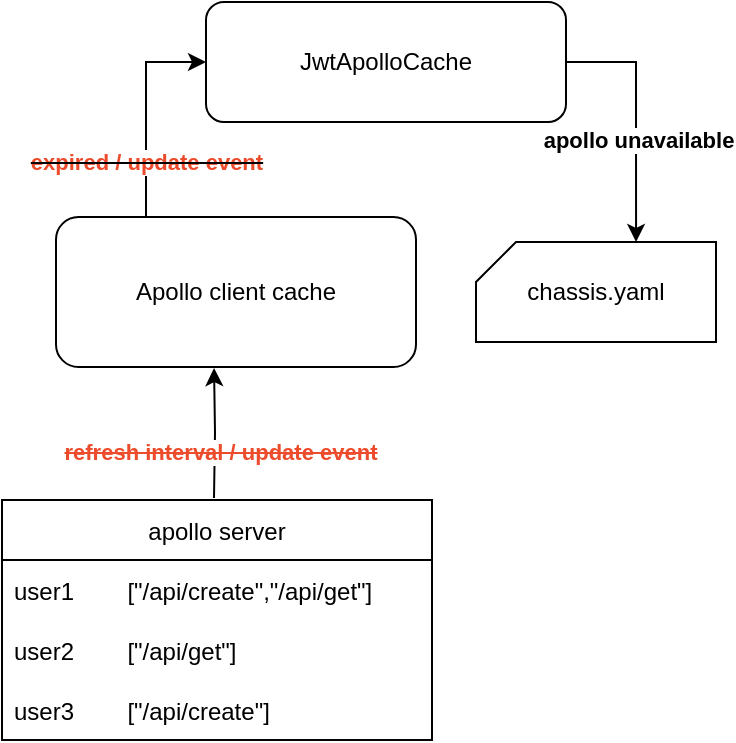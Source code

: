 <mxfile version="16.6.4" type="github"><diagram id="Y7qqf7zW7CD9g80kOgZn" name="Page-1"><mxGraphModel dx="787" dy="447" grid="0" gridSize="10" guides="1" tooltips="1" connect="1" arrows="1" fold="1" page="1" pageScale="1" pageWidth="1169" pageHeight="827" math="0" shadow="0"><root><mxCell id="0"/><mxCell id="1" parent="0"/><mxCell id="hVtpO9R9rN_pp_dcE1at-9" style="edgeStyle=orthogonalEdgeStyle;rounded=0;orthogonalLoop=1;jettySize=auto;html=1;fontColor=#EC4C2C;entryX=0.439;entryY=1.007;entryDx=0;entryDy=0;entryPerimeter=0;" parent="1" target="uKDZWHBFVQT2galwE5QR-2" edge="1"><mxGeometry relative="1" as="geometry"><mxPoint x="689" y="618" as="sourcePoint"/><mxPoint x="690" y="542.5" as="targetPoint"/></mxGeometry></mxCell><mxCell id="hVtpO9R9rN_pp_dcE1at-10" value="&lt;strike&gt;refresh interval / update event&lt;/strike&gt;" style="edgeLabel;html=1;align=center;verticalAlign=middle;resizable=0;points=[];fontColor=#EC4C2C;horizontal=1;fontStyle=1" parent="hVtpO9R9rN_pp_dcE1at-9" vertex="1" connectable="0"><mxGeometry x="-0.286" y="-1" relative="1" as="geometry"><mxPoint x="1" as="offset"/></mxGeometry></mxCell><mxCell id="hVtpO9R9rN_pp_dcE1at-3" value="apollo server" style="swimlane;fontStyle=0;childLayout=stackLayout;horizontal=1;startSize=30;horizontalStack=0;resizeParent=1;resizeParentMax=0;resizeLast=0;collapsible=1;marginBottom=0;strokeColor=#000000;strokeWidth=1;fontColor=#000000;" parent="1" vertex="1"><mxGeometry x="583" y="619" width="215" height="120" as="geometry"/></mxCell><mxCell id="hVtpO9R9rN_pp_dcE1at-4" value="user1        [&quot;/api/create&quot;,&quot;/api/get&quot;]" style="text;strokeColor=none;fillColor=none;align=left;verticalAlign=middle;spacingLeft=4;spacingRight=4;overflow=hidden;points=[[0,0.5],[1,0.5]];portConstraint=eastwest;rotatable=0;fontColor=#000000;" parent="hVtpO9R9rN_pp_dcE1at-3" vertex="1"><mxGeometry y="30" width="215" height="30" as="geometry"/></mxCell><mxCell id="hVtpO9R9rN_pp_dcE1at-5" value="user2        [&quot;/api/get&quot;]" style="text;strokeColor=none;fillColor=none;align=left;verticalAlign=middle;spacingLeft=4;spacingRight=4;overflow=hidden;points=[[0,0.5],[1,0.5]];portConstraint=eastwest;rotatable=0;fontColor=#000000;" parent="hVtpO9R9rN_pp_dcE1at-3" vertex="1"><mxGeometry y="60" width="215" height="30" as="geometry"/></mxCell><mxCell id="hVtpO9R9rN_pp_dcE1at-6" value="user3        [&quot;/api/create&quot;]" style="text;strokeColor=none;fillColor=none;align=left;verticalAlign=middle;spacingLeft=4;spacingRight=4;overflow=hidden;points=[[0,0.5],[1,0.5]];portConstraint=eastwest;rotatable=0;fontColor=#000000;" parent="hVtpO9R9rN_pp_dcE1at-3" vertex="1"><mxGeometry y="90" width="215" height="30" as="geometry"/></mxCell><mxCell id="uKDZWHBFVQT2galwE5QR-1" value="&lt;strike&gt;&lt;font color=&quot;#ec4c2c&quot;&gt;expired / update event&lt;/font&gt;&lt;/strike&gt;" style="edgeStyle=orthogonalEdgeStyle;rounded=0;orthogonalLoop=1;jettySize=auto;html=1;exitX=0.25;exitY=0;exitDx=0;exitDy=0;entryX=0;entryY=0.5;entryDx=0;entryDy=0;fontColor=#000000;fontStyle=1" edge="1" parent="1" source="uKDZWHBFVQT2galwE5QR-2" target="uKDZWHBFVQT2galwE5QR-7"><mxGeometry x="-0.488" relative="1" as="geometry"><mxPoint as="offset"/></mxGeometry></mxCell><mxCell id="uKDZWHBFVQT2galwE5QR-2" value="Apollo client cache" style="rounded=1;whiteSpace=wrap;html=1;" vertex="1" parent="1"><mxGeometry x="610" y="477.5" width="180" height="75" as="geometry"/></mxCell><mxCell id="uKDZWHBFVQT2galwE5QR-5" style="edgeStyle=orthogonalEdgeStyle;rounded=0;orthogonalLoop=1;jettySize=auto;html=1;exitX=1;exitY=0.5;exitDx=0;exitDy=0;entryX=0.667;entryY=0;entryDx=0;entryDy=0;entryPerimeter=0;fontColor=#000000;" edge="1" parent="1" source="uKDZWHBFVQT2galwE5QR-7" target="uKDZWHBFVQT2galwE5QR-8"><mxGeometry relative="1" as="geometry"/></mxCell><mxCell id="uKDZWHBFVQT2galwE5QR-6" value="apollo unavailable" style="edgeLabel;html=1;align=center;verticalAlign=middle;resizable=0;points=[];fontColor=#000000;fontStyle=1" vertex="1" connectable="0" parent="uKDZWHBFVQT2galwE5QR-5"><mxGeometry x="0.184" y="1" relative="1" as="geometry"><mxPoint as="offset"/></mxGeometry></mxCell><mxCell id="uKDZWHBFVQT2galwE5QR-7" value="JwtApolloCache" style="rounded=1;whiteSpace=wrap;html=1;" vertex="1" parent="1"><mxGeometry x="685" y="370" width="180" height="60" as="geometry"/></mxCell><mxCell id="uKDZWHBFVQT2galwE5QR-8" value="chassis.yaml" style="shape=card;whiteSpace=wrap;html=1;size=20;" vertex="1" parent="1"><mxGeometry x="820" y="490" width="120" height="50" as="geometry"/></mxCell></root></mxGraphModel></diagram></mxfile>